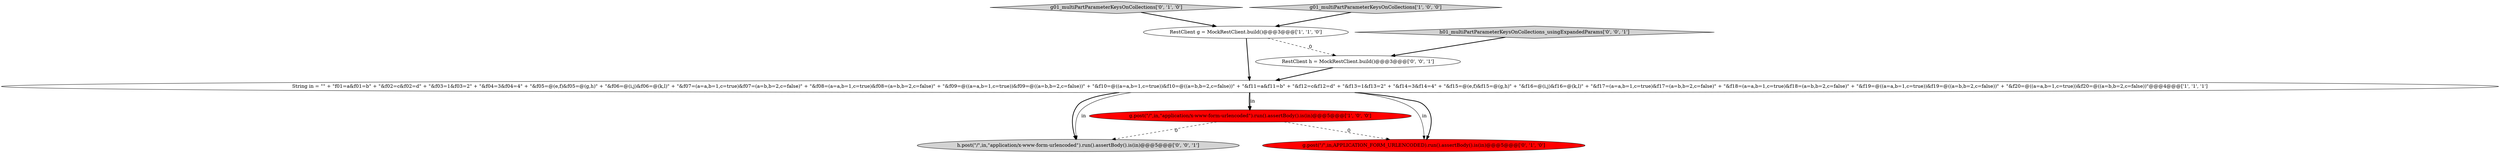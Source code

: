 digraph {
1 [style = filled, label = "g.post(\"/\",in,\"application/x-www-form-urlencoded\").run().assertBody().is(in)@@@5@@@['1', '0', '0']", fillcolor = red, shape = ellipse image = "AAA1AAABBB1BBB"];
6 [style = filled, label = "h.post(\"/\",in,\"application/x-www-form-urlencoded\").run().assertBody().is(in)@@@5@@@['0', '0', '1']", fillcolor = lightgray, shape = ellipse image = "AAA0AAABBB3BBB"];
4 [style = filled, label = "g.post(\"/\",in,APPLICATION_FORM_URLENCODED).run().assertBody().is(in)@@@5@@@['0', '1', '0']", fillcolor = red, shape = ellipse image = "AAA1AAABBB2BBB"];
7 [style = filled, label = "RestClient h = MockRestClient.build()@@@3@@@['0', '0', '1']", fillcolor = white, shape = ellipse image = "AAA0AAABBB3BBB"];
0 [style = filled, label = "RestClient g = MockRestClient.build()@@@3@@@['1', '1', '0']", fillcolor = white, shape = ellipse image = "AAA0AAABBB1BBB"];
8 [style = filled, label = "h01_multiPartParameterKeysOnCollections_usingExpandedParams['0', '0', '1']", fillcolor = lightgray, shape = diamond image = "AAA0AAABBB3BBB"];
5 [style = filled, label = "g01_multiPartParameterKeysOnCollections['0', '1', '0']", fillcolor = lightgray, shape = diamond image = "AAA0AAABBB2BBB"];
3 [style = filled, label = "g01_multiPartParameterKeysOnCollections['1', '0', '0']", fillcolor = lightgray, shape = diamond image = "AAA0AAABBB1BBB"];
2 [style = filled, label = "String in = \"\" + \"f01=a&f01=b\" + \"&f02=c&f02=d\" + \"&f03=1&f03=2\" + \"&f04=3&f04=4\" + \"&f05=@(e,f)&f05=@(g,h)\" + \"&f06=@(i,j)&f06=@(k,l)\" + \"&f07=(a=a,b=1,c=true)&f07=(a=b,b=2,c=false)\" + \"&f08=(a=a,b=1,c=true)&f08=(a=b,b=2,c=false)\" + \"&f09=@((a=a,b=1,c=true))&f09=@((a=b,b=2,c=false))\" + \"&f10=@((a=a,b=1,c=true))&f10=@((a=b,b=2,c=false))\" + \"&f11=a&f11=b\" + \"&f12=c&f12=d\" + \"&f13=1&f13=2\" + \"&f14=3&f14=4\" + \"&f15=@(e,f)&f15=@(g,h)\" + \"&f16=@(i,j)&f16=@(k,l)\" + \"&f17=(a=a,b=1,c=true)&f17=(a=b,b=2,c=false)\" + \"&f18=(a=a,b=1,c=true)&f18=(a=b,b=2,c=false)\" + \"&f19=@((a=a,b=1,c=true))&f19=@((a=b,b=2,c=false))\" + \"&f20=@((a=a,b=1,c=true))&f20=@((a=b,b=2,c=false))\"@@@4@@@['1', '1', '1']", fillcolor = white, shape = ellipse image = "AAA0AAABBB1BBB"];
2->6 [style = solid, label="in"];
1->4 [style = dashed, label="0"];
2->4 [style = solid, label="in"];
5->0 [style = bold, label=""];
0->7 [style = dashed, label="0"];
2->4 [style = bold, label=""];
7->2 [style = bold, label=""];
2->6 [style = bold, label=""];
2->1 [style = bold, label=""];
1->6 [style = dashed, label="0"];
3->0 [style = bold, label=""];
8->7 [style = bold, label=""];
0->2 [style = bold, label=""];
2->1 [style = solid, label="in"];
}
